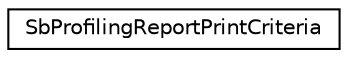 digraph "Graphical Class Hierarchy"
{
 // LATEX_PDF_SIZE
  edge [fontname="Helvetica",fontsize="10",labelfontname="Helvetica",labelfontsize="10"];
  node [fontname="Helvetica",fontsize="10",shape=record];
  rankdir="LR";
  Node0 [label="SbProfilingReportPrintCriteria",height=0.2,width=0.4,color="black", fillcolor="white", style="filled",URL="$classSbProfilingReportPrintCriteria.html",tooltip=" "];
}

